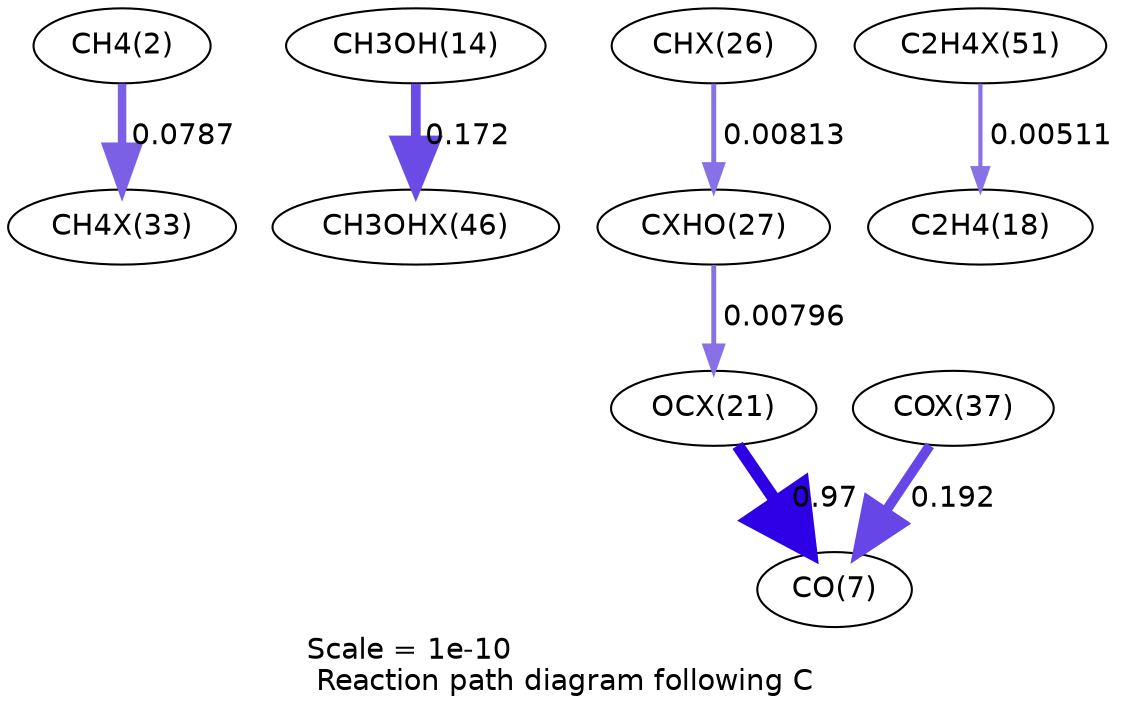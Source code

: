 digraph reaction_paths {
center=1;
s4 -> s44[fontname="Helvetica", penwidth=4.08, arrowsize=2.04, color="0.7, 0.579, 0.9"
, label=" 0.0787"];
s16 -> s54[fontname="Helvetica", penwidth=4.67, arrowsize=2.34, color="0.7, 0.672, 0.9"
, label=" 0.172"];
s42 -> s43[fontname="Helvetica", penwidth=2.37, arrowsize=1.18, color="0.7, 0.508, 0.9"
, label=" 0.00813"];
s43 -> s38[fontname="Helvetica", penwidth=2.35, arrowsize=1.18, color="0.7, 0.508, 0.9"
, label=" 0.00796"];
s38 -> s9[fontname="Helvetica", penwidth=5.98, arrowsize=2.99, color="0.7, 1.47, 0.9"
, label=" 0.97"];
s48 -> s9[fontname="Helvetica", penwidth=4.76, arrowsize=2.38, color="0.7, 0.692, 0.9"
, label=" 0.192"];
s57 -> s20[fontname="Helvetica", penwidth=2.02, arrowsize=1.01, color="0.7, 0.505, 0.9"
, label=" 0.00511"];
s4 [ fontname="Helvetica", label="CH4(2)"];
s9 [ fontname="Helvetica", label="CO(7)"];
s16 [ fontname="Helvetica", label="CH3OH(14)"];
s20 [ fontname="Helvetica", label="C2H4(18)"];
s38 [ fontname="Helvetica", label="OCX(21)"];
s42 [ fontname="Helvetica", label="CHX(26)"];
s43 [ fontname="Helvetica", label="CXHO(27)"];
s44 [ fontname="Helvetica", label="CH4X(33)"];
s48 [ fontname="Helvetica", label="COX(37)"];
s54 [ fontname="Helvetica", label="CH3OHX(46)"];
s57 [ fontname="Helvetica", label="C2H4X(51)"];
 label = "Scale = 1e-10\l Reaction path diagram following C";
 fontname = "Helvetica";
}
